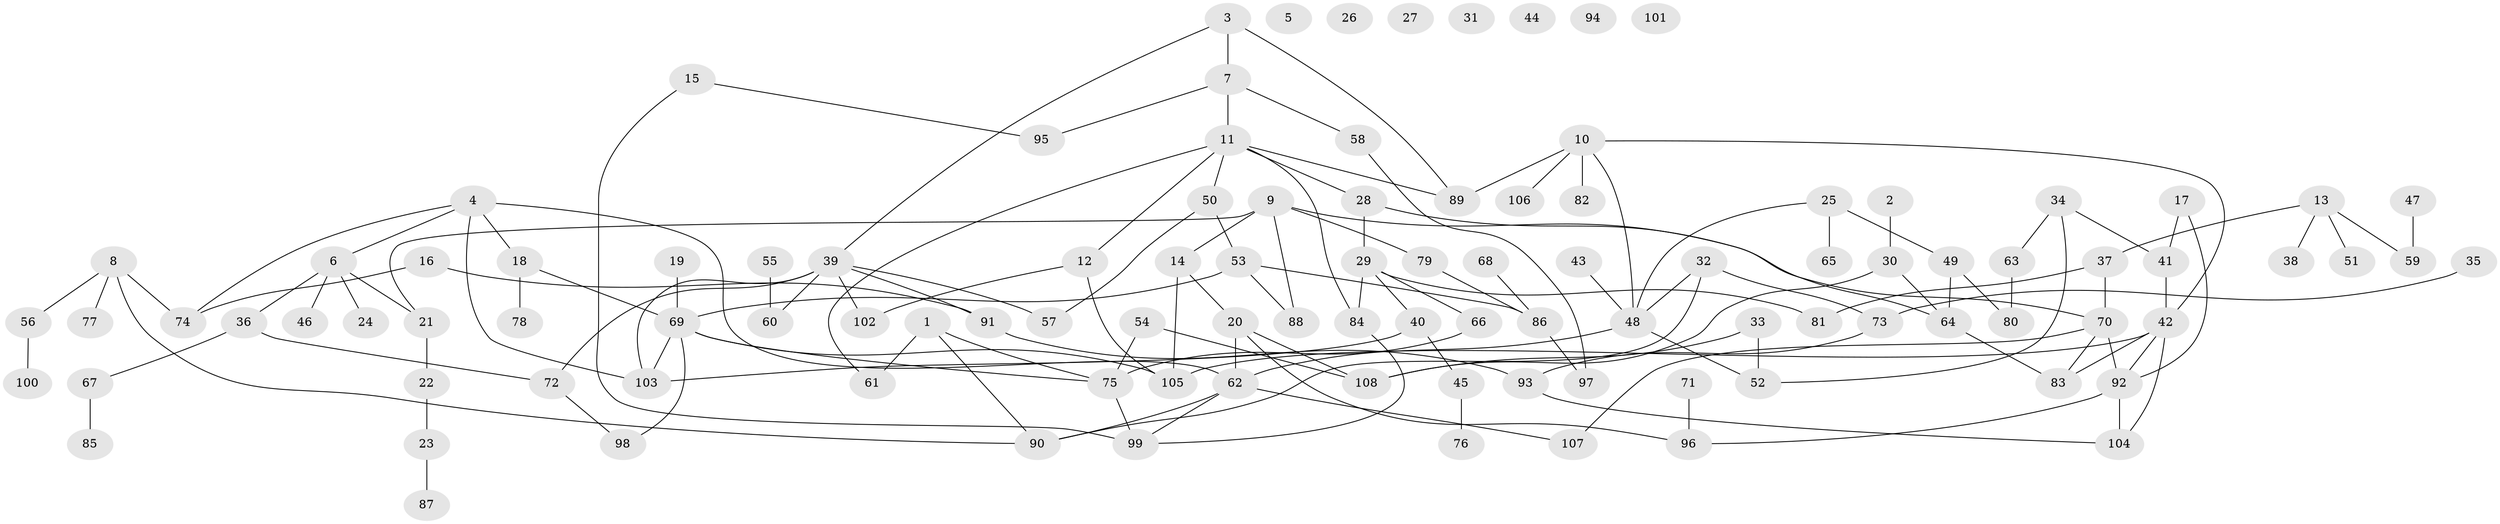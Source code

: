 // coarse degree distribution, {3: 0.2037037037037037, 1: 0.2222222222222222, 12: 0.018518518518518517, 10: 0.018518518518518517, 0: 0.12962962962962962, 8: 0.05555555555555555, 7: 0.037037037037037035, 2: 0.18518518518518517, 4: 0.05555555555555555, 5: 0.037037037037037035, 11: 0.018518518518518517, 6: 0.018518518518518517}
// Generated by graph-tools (version 1.1) at 2025/16/03/04/25 18:16:35]
// undirected, 108 vertices, 142 edges
graph export_dot {
graph [start="1"]
  node [color=gray90,style=filled];
  1;
  2;
  3;
  4;
  5;
  6;
  7;
  8;
  9;
  10;
  11;
  12;
  13;
  14;
  15;
  16;
  17;
  18;
  19;
  20;
  21;
  22;
  23;
  24;
  25;
  26;
  27;
  28;
  29;
  30;
  31;
  32;
  33;
  34;
  35;
  36;
  37;
  38;
  39;
  40;
  41;
  42;
  43;
  44;
  45;
  46;
  47;
  48;
  49;
  50;
  51;
  52;
  53;
  54;
  55;
  56;
  57;
  58;
  59;
  60;
  61;
  62;
  63;
  64;
  65;
  66;
  67;
  68;
  69;
  70;
  71;
  72;
  73;
  74;
  75;
  76;
  77;
  78;
  79;
  80;
  81;
  82;
  83;
  84;
  85;
  86;
  87;
  88;
  89;
  90;
  91;
  92;
  93;
  94;
  95;
  96;
  97;
  98;
  99;
  100;
  101;
  102;
  103;
  104;
  105;
  106;
  107;
  108;
  1 -- 61;
  1 -- 75;
  1 -- 90;
  2 -- 30;
  3 -- 7;
  3 -- 39;
  3 -- 89;
  4 -- 6;
  4 -- 18;
  4 -- 62;
  4 -- 74;
  4 -- 103;
  6 -- 21;
  6 -- 24;
  6 -- 36;
  6 -- 46;
  7 -- 11;
  7 -- 58;
  7 -- 95;
  8 -- 56;
  8 -- 74;
  8 -- 77;
  8 -- 90;
  9 -- 14;
  9 -- 21;
  9 -- 70;
  9 -- 79;
  9 -- 88;
  10 -- 42;
  10 -- 48;
  10 -- 82;
  10 -- 89;
  10 -- 106;
  11 -- 12;
  11 -- 28;
  11 -- 50;
  11 -- 61;
  11 -- 84;
  11 -- 89;
  12 -- 102;
  12 -- 105;
  13 -- 37;
  13 -- 38;
  13 -- 51;
  13 -- 59;
  14 -- 20;
  14 -- 105;
  15 -- 95;
  15 -- 99;
  16 -- 74;
  16 -- 91;
  17 -- 41;
  17 -- 92;
  18 -- 69;
  18 -- 78;
  19 -- 69;
  20 -- 62;
  20 -- 96;
  20 -- 108;
  21 -- 22;
  22 -- 23;
  23 -- 87;
  25 -- 48;
  25 -- 49;
  25 -- 65;
  28 -- 29;
  28 -- 64;
  29 -- 40;
  29 -- 66;
  29 -- 81;
  29 -- 84;
  30 -- 64;
  30 -- 108;
  32 -- 48;
  32 -- 73;
  32 -- 90;
  33 -- 52;
  33 -- 108;
  34 -- 41;
  34 -- 52;
  34 -- 63;
  35 -- 73;
  36 -- 67;
  36 -- 72;
  37 -- 70;
  37 -- 81;
  39 -- 57;
  39 -- 60;
  39 -- 72;
  39 -- 91;
  39 -- 102;
  39 -- 103;
  40 -- 45;
  40 -- 103;
  41 -- 42;
  42 -- 83;
  42 -- 92;
  42 -- 104;
  42 -- 105;
  43 -- 48;
  45 -- 76;
  47 -- 59;
  48 -- 52;
  48 -- 62;
  49 -- 64;
  49 -- 80;
  50 -- 53;
  50 -- 57;
  53 -- 69;
  53 -- 86;
  53 -- 88;
  54 -- 75;
  54 -- 108;
  55 -- 60;
  56 -- 100;
  58 -- 97;
  62 -- 90;
  62 -- 99;
  62 -- 107;
  63 -- 80;
  64 -- 83;
  66 -- 75;
  67 -- 85;
  68 -- 86;
  69 -- 75;
  69 -- 98;
  69 -- 103;
  69 -- 105;
  70 -- 83;
  70 -- 92;
  70 -- 107;
  71 -- 96;
  72 -- 98;
  73 -- 93;
  75 -- 99;
  79 -- 86;
  84 -- 99;
  86 -- 97;
  91 -- 93;
  92 -- 96;
  92 -- 104;
  93 -- 104;
}
